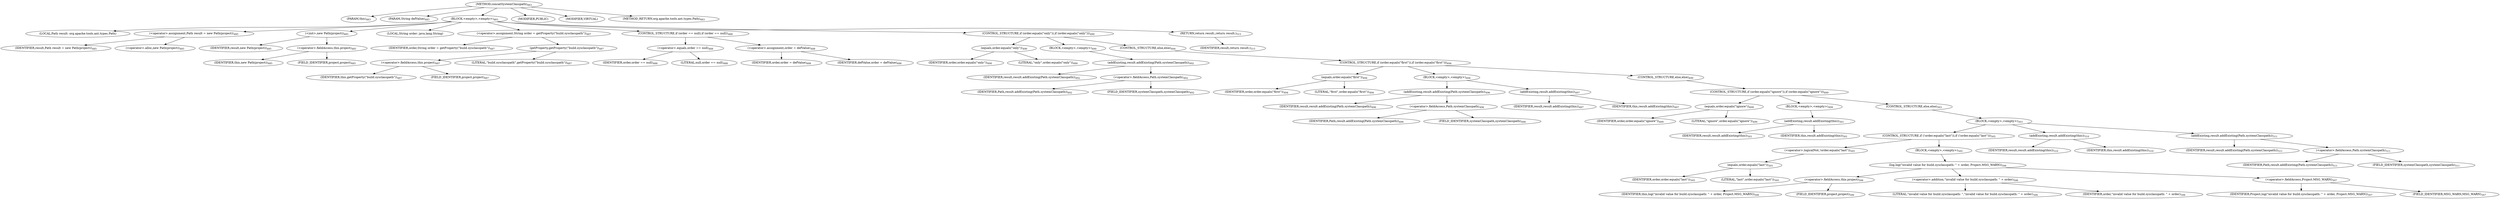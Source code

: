 digraph "concatSystemClasspath" {  
"1052" [label = <(METHOD,concatSystemClasspath)<SUB>483</SUB>> ]
"87" [label = <(PARAM,this)<SUB>483</SUB>> ]
"1053" [label = <(PARAM,String defValue)<SUB>483</SUB>> ]
"1054" [label = <(BLOCK,&lt;empty&gt;,&lt;empty&gt;)<SUB>483</SUB>> ]
"85" [label = <(LOCAL,Path result: org.apache.tools.ant.types.Path)> ]
"1055" [label = <(&lt;operator&gt;.assignment,Path result = new Path(project))<SUB>485</SUB>> ]
"1056" [label = <(IDENTIFIER,result,Path result = new Path(project))<SUB>485</SUB>> ]
"1057" [label = <(&lt;operator&gt;.alloc,new Path(project))<SUB>485</SUB>> ]
"1058" [label = <(&lt;init&gt;,new Path(project))<SUB>485</SUB>> ]
"84" [label = <(IDENTIFIER,result,new Path(project))<SUB>485</SUB>> ]
"1059" [label = <(&lt;operator&gt;.fieldAccess,this.project)<SUB>485</SUB>> ]
"1060" [label = <(IDENTIFIER,this,new Path(project))<SUB>485</SUB>> ]
"1061" [label = <(FIELD_IDENTIFIER,project,project)<SUB>485</SUB>> ]
"1062" [label = <(LOCAL,String order: java.lang.String)> ]
"1063" [label = <(&lt;operator&gt;.assignment,String order = getProperty(&quot;build.sysclasspath&quot;))<SUB>487</SUB>> ]
"1064" [label = <(IDENTIFIER,order,String order = getProperty(&quot;build.sysclasspath&quot;))<SUB>487</SUB>> ]
"1065" [label = <(getProperty,getProperty(&quot;build.sysclasspath&quot;))<SUB>487</SUB>> ]
"1066" [label = <(&lt;operator&gt;.fieldAccess,this.project)<SUB>487</SUB>> ]
"1067" [label = <(IDENTIFIER,this,getProperty(&quot;build.sysclasspath&quot;))<SUB>487</SUB>> ]
"1068" [label = <(FIELD_IDENTIFIER,project,project)<SUB>487</SUB>> ]
"1069" [label = <(LITERAL,&quot;build.sysclasspath&quot;,getProperty(&quot;build.sysclasspath&quot;))<SUB>487</SUB>> ]
"1070" [label = <(CONTROL_STRUCTURE,if (order == null),if (order == null))<SUB>488</SUB>> ]
"1071" [label = <(&lt;operator&gt;.equals,order == null)<SUB>488</SUB>> ]
"1072" [label = <(IDENTIFIER,order,order == null)<SUB>488</SUB>> ]
"1073" [label = <(LITERAL,null,order == null)<SUB>488</SUB>> ]
"1074" [label = <(&lt;operator&gt;.assignment,order = defValue)<SUB>488</SUB>> ]
"1075" [label = <(IDENTIFIER,order,order = defValue)<SUB>488</SUB>> ]
"1076" [label = <(IDENTIFIER,defValue,order = defValue)<SUB>488</SUB>> ]
"1077" [label = <(CONTROL_STRUCTURE,if (order.equals(&quot;only&quot;)),if (order.equals(&quot;only&quot;)))<SUB>490</SUB>> ]
"1078" [label = <(equals,order.equals(&quot;only&quot;))<SUB>490</SUB>> ]
"1079" [label = <(IDENTIFIER,order,order.equals(&quot;only&quot;))<SUB>490</SUB>> ]
"1080" [label = <(LITERAL,&quot;only&quot;,order.equals(&quot;only&quot;))<SUB>490</SUB>> ]
"1081" [label = <(BLOCK,&lt;empty&gt;,&lt;empty&gt;)<SUB>490</SUB>> ]
"1082" [label = <(addExisting,result.addExisting(Path.systemClasspath))<SUB>492</SUB>> ]
"1083" [label = <(IDENTIFIER,result,result.addExisting(Path.systemClasspath))<SUB>492</SUB>> ]
"1084" [label = <(&lt;operator&gt;.fieldAccess,Path.systemClasspath)<SUB>492</SUB>> ]
"1085" [label = <(IDENTIFIER,Path,result.addExisting(Path.systemClasspath))<SUB>492</SUB>> ]
"1086" [label = <(FIELD_IDENTIFIER,systemClasspath,systemClasspath)<SUB>492</SUB>> ]
"1087" [label = <(CONTROL_STRUCTURE,else,else)<SUB>494</SUB>> ]
"1088" [label = <(CONTROL_STRUCTURE,if (order.equals(&quot;first&quot;)),if (order.equals(&quot;first&quot;)))<SUB>494</SUB>> ]
"1089" [label = <(equals,order.equals(&quot;first&quot;))<SUB>494</SUB>> ]
"1090" [label = <(IDENTIFIER,order,order.equals(&quot;first&quot;))<SUB>494</SUB>> ]
"1091" [label = <(LITERAL,&quot;first&quot;,order.equals(&quot;first&quot;))<SUB>494</SUB>> ]
"1092" [label = <(BLOCK,&lt;empty&gt;,&lt;empty&gt;)<SUB>494</SUB>> ]
"1093" [label = <(addExisting,result.addExisting(Path.systemClasspath))<SUB>496</SUB>> ]
"1094" [label = <(IDENTIFIER,result,result.addExisting(Path.systemClasspath))<SUB>496</SUB>> ]
"1095" [label = <(&lt;operator&gt;.fieldAccess,Path.systemClasspath)<SUB>496</SUB>> ]
"1096" [label = <(IDENTIFIER,Path,result.addExisting(Path.systemClasspath))<SUB>496</SUB>> ]
"1097" [label = <(FIELD_IDENTIFIER,systemClasspath,systemClasspath)<SUB>496</SUB>> ]
"1098" [label = <(addExisting,result.addExisting(this))<SUB>497</SUB>> ]
"1099" [label = <(IDENTIFIER,result,result.addExisting(this))<SUB>497</SUB>> ]
"86" [label = <(IDENTIFIER,this,result.addExisting(this))<SUB>497</SUB>> ]
"1100" [label = <(CONTROL_STRUCTURE,else,else)<SUB>499</SUB>> ]
"1101" [label = <(CONTROL_STRUCTURE,if (order.equals(&quot;ignore&quot;)),if (order.equals(&quot;ignore&quot;)))<SUB>499</SUB>> ]
"1102" [label = <(equals,order.equals(&quot;ignore&quot;))<SUB>499</SUB>> ]
"1103" [label = <(IDENTIFIER,order,order.equals(&quot;ignore&quot;))<SUB>499</SUB>> ]
"1104" [label = <(LITERAL,&quot;ignore&quot;,order.equals(&quot;ignore&quot;))<SUB>499</SUB>> ]
"1105" [label = <(BLOCK,&lt;empty&gt;,&lt;empty&gt;)<SUB>499</SUB>> ]
"1106" [label = <(addExisting,result.addExisting(this))<SUB>501</SUB>> ]
"1107" [label = <(IDENTIFIER,result,result.addExisting(this))<SUB>501</SUB>> ]
"88" [label = <(IDENTIFIER,this,result.addExisting(this))<SUB>501</SUB>> ]
"1108" [label = <(CONTROL_STRUCTURE,else,else)<SUB>503</SUB>> ]
"1109" [label = <(BLOCK,&lt;empty&gt;,&lt;empty&gt;)<SUB>503</SUB>> ]
"1110" [label = <(CONTROL_STRUCTURE,if (!order.equals(&quot;last&quot;)),if (!order.equals(&quot;last&quot;)))<SUB>505</SUB>> ]
"1111" [label = <(&lt;operator&gt;.logicalNot,!order.equals(&quot;last&quot;))<SUB>505</SUB>> ]
"1112" [label = <(equals,order.equals(&quot;last&quot;))<SUB>505</SUB>> ]
"1113" [label = <(IDENTIFIER,order,order.equals(&quot;last&quot;))<SUB>505</SUB>> ]
"1114" [label = <(LITERAL,&quot;last&quot;,order.equals(&quot;last&quot;))<SUB>505</SUB>> ]
"1115" [label = <(BLOCK,&lt;empty&gt;,&lt;empty&gt;)<SUB>505</SUB>> ]
"1116" [label = <(log,log(&quot;invalid value for build.sysclasspath: &quot; + order, Project.MSG_WARN))<SUB>506</SUB>> ]
"1117" [label = <(&lt;operator&gt;.fieldAccess,this.project)<SUB>506</SUB>> ]
"1118" [label = <(IDENTIFIER,this,log(&quot;invalid value for build.sysclasspath: &quot; + order, Project.MSG_WARN))<SUB>506</SUB>> ]
"1119" [label = <(FIELD_IDENTIFIER,project,project)<SUB>506</SUB>> ]
"1120" [label = <(&lt;operator&gt;.addition,&quot;invalid value for build.sysclasspath: &quot; + order)<SUB>506</SUB>> ]
"1121" [label = <(LITERAL,&quot;invalid value for build.sysclasspath: &quot;,&quot;invalid value for build.sysclasspath: &quot; + order)<SUB>506</SUB>> ]
"1122" [label = <(IDENTIFIER,order,&quot;invalid value for build.sysclasspath: &quot; + order)<SUB>506</SUB>> ]
"1123" [label = <(&lt;operator&gt;.fieldAccess,Project.MSG_WARN)<SUB>507</SUB>> ]
"1124" [label = <(IDENTIFIER,Project,log(&quot;invalid value for build.sysclasspath: &quot; + order, Project.MSG_WARN))<SUB>507</SUB>> ]
"1125" [label = <(FIELD_IDENTIFIER,MSG_WARN,MSG_WARN)<SUB>507</SUB>> ]
"1126" [label = <(addExisting,result.addExisting(this))<SUB>510</SUB>> ]
"1127" [label = <(IDENTIFIER,result,result.addExisting(this))<SUB>510</SUB>> ]
"89" [label = <(IDENTIFIER,this,result.addExisting(this))<SUB>510</SUB>> ]
"1128" [label = <(addExisting,result.addExisting(Path.systemClasspath))<SUB>511</SUB>> ]
"1129" [label = <(IDENTIFIER,result,result.addExisting(Path.systemClasspath))<SUB>511</SUB>> ]
"1130" [label = <(&lt;operator&gt;.fieldAccess,Path.systemClasspath)<SUB>511</SUB>> ]
"1131" [label = <(IDENTIFIER,Path,result.addExisting(Path.systemClasspath))<SUB>511</SUB>> ]
"1132" [label = <(FIELD_IDENTIFIER,systemClasspath,systemClasspath)<SUB>511</SUB>> ]
"1133" [label = <(RETURN,return result;,return result;)<SUB>515</SUB>> ]
"1134" [label = <(IDENTIFIER,result,return result;)<SUB>515</SUB>> ]
"1135" [label = <(MODIFIER,PUBLIC)> ]
"1136" [label = <(MODIFIER,VIRTUAL)> ]
"1137" [label = <(METHOD_RETURN,org.apache.tools.ant.types.Path)<SUB>483</SUB>> ]
  "1052" -> "87" 
  "1052" -> "1053" 
  "1052" -> "1054" 
  "1052" -> "1135" 
  "1052" -> "1136" 
  "1052" -> "1137" 
  "1054" -> "85" 
  "1054" -> "1055" 
  "1054" -> "1058" 
  "1054" -> "1062" 
  "1054" -> "1063" 
  "1054" -> "1070" 
  "1054" -> "1077" 
  "1054" -> "1133" 
  "1055" -> "1056" 
  "1055" -> "1057" 
  "1058" -> "84" 
  "1058" -> "1059" 
  "1059" -> "1060" 
  "1059" -> "1061" 
  "1063" -> "1064" 
  "1063" -> "1065" 
  "1065" -> "1066" 
  "1065" -> "1069" 
  "1066" -> "1067" 
  "1066" -> "1068" 
  "1070" -> "1071" 
  "1070" -> "1074" 
  "1071" -> "1072" 
  "1071" -> "1073" 
  "1074" -> "1075" 
  "1074" -> "1076" 
  "1077" -> "1078" 
  "1077" -> "1081" 
  "1077" -> "1087" 
  "1078" -> "1079" 
  "1078" -> "1080" 
  "1081" -> "1082" 
  "1082" -> "1083" 
  "1082" -> "1084" 
  "1084" -> "1085" 
  "1084" -> "1086" 
  "1087" -> "1088" 
  "1088" -> "1089" 
  "1088" -> "1092" 
  "1088" -> "1100" 
  "1089" -> "1090" 
  "1089" -> "1091" 
  "1092" -> "1093" 
  "1092" -> "1098" 
  "1093" -> "1094" 
  "1093" -> "1095" 
  "1095" -> "1096" 
  "1095" -> "1097" 
  "1098" -> "1099" 
  "1098" -> "86" 
  "1100" -> "1101" 
  "1101" -> "1102" 
  "1101" -> "1105" 
  "1101" -> "1108" 
  "1102" -> "1103" 
  "1102" -> "1104" 
  "1105" -> "1106" 
  "1106" -> "1107" 
  "1106" -> "88" 
  "1108" -> "1109" 
  "1109" -> "1110" 
  "1109" -> "1126" 
  "1109" -> "1128" 
  "1110" -> "1111" 
  "1110" -> "1115" 
  "1111" -> "1112" 
  "1112" -> "1113" 
  "1112" -> "1114" 
  "1115" -> "1116" 
  "1116" -> "1117" 
  "1116" -> "1120" 
  "1116" -> "1123" 
  "1117" -> "1118" 
  "1117" -> "1119" 
  "1120" -> "1121" 
  "1120" -> "1122" 
  "1123" -> "1124" 
  "1123" -> "1125" 
  "1126" -> "1127" 
  "1126" -> "89" 
  "1128" -> "1129" 
  "1128" -> "1130" 
  "1130" -> "1131" 
  "1130" -> "1132" 
  "1133" -> "1134" 
}
